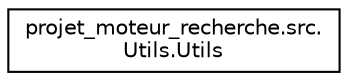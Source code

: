 digraph "Graphical Class Hierarchy"
{
 // LATEX_PDF_SIZE
  edge [fontname="Helvetica",fontsize="10",labelfontname="Helvetica",labelfontsize="10"];
  node [fontname="Helvetica",fontsize="10",shape=record];
  rankdir="LR";
  Node0 [label="projet_moteur_recherche.src.\lUtils.Utils",height=0.2,width=0.4,color="black", fillcolor="white", style="filled",URL="$classprojet__moteur__recherche_1_1src_1_1Utils_1_1Utils.html",tooltip=" "];
}
